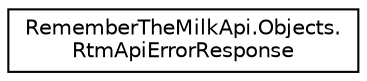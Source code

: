 digraph "Graphical Class Hierarchy"
{
 // LATEX_PDF_SIZE
  edge [fontname="Helvetica",fontsize="10",labelfontname="Helvetica",labelfontsize="10"];
  node [fontname="Helvetica",fontsize="10",shape=record];
  rankdir="LR";
  Node0 [label="RememberTheMilkApi.Objects.\lRtmApiErrorResponse",height=0.2,width=0.4,color="black", fillcolor="white", style="filled",URL="$class_remember_the_milk_api_1_1_objects_1_1_rtm_api_error_response.html",tooltip=" "];
}
